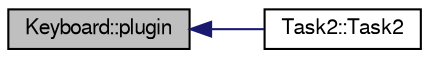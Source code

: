 digraph "Keyboard::plugin"
{
  bgcolor="transparent";
  edge [fontname="FreeSans",fontsize="10",labelfontname="FreeSans",labelfontsize="10"];
  node [fontname="FreeSans",fontsize="10",shape=record];
  rankdir="LR";
  Node1 [label="Keyboard::plugin",height=0.2,width=0.4,color="black", fillcolor="grey75", style="filled" fontcolor="black"];
  Node1 -> Node2 [dir="back",color="midnightblue",fontsize="10",style="solid",fontname="FreeSans"];
  Node2 [label="Task2::Task2",height=0.2,width=0.4,color="black",URL="$classTask2.html#a4adb42b6119375dfec56808c158dd7dc",tooltip="Default constructor."];
}
